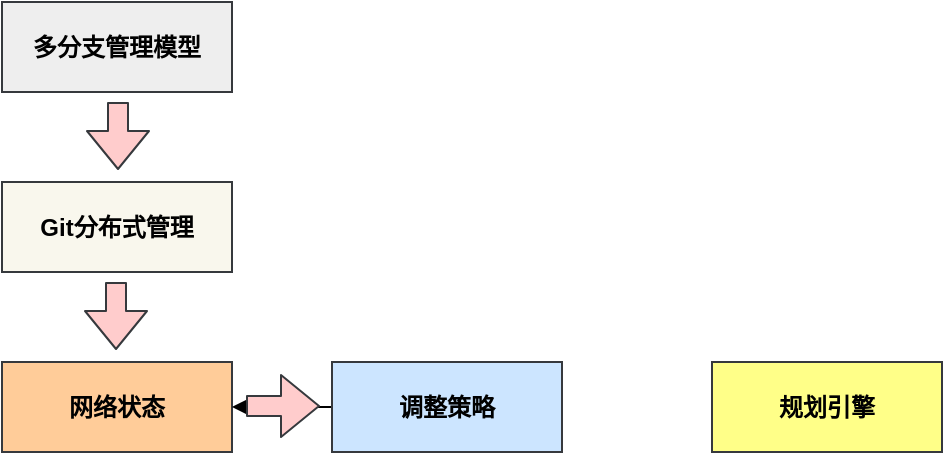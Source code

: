 <mxfile version="13.8.7" type="github">
  <diagram id="YLdbimebuqc_mkRYvjxy" name="Page-1">
    <mxGraphModel dx="1140" dy="659" grid="1" gridSize="10" guides="1" tooltips="1" connect="1" arrows="1" fold="1" page="1" pageScale="1" pageWidth="827" pageHeight="1169" math="0" shadow="0">
      <root>
        <mxCell id="0" />
        <mxCell id="1" parent="0" />
        <mxCell id="Kkjjsd-a7CD4oFcNMelb-1" value="&lt;b&gt;网络状态&lt;/b&gt;" style="rounded=0;whiteSpace=wrap;html=1;fillColor=#ffcc99;strokeColor=#36393d;" vertex="1" parent="1">
          <mxGeometry x="255" y="330" width="115" height="45" as="geometry" />
        </mxCell>
        <mxCell id="Kkjjsd-a7CD4oFcNMelb-2" value="&lt;b&gt;Git分布式管理&lt;/b&gt;" style="rounded=0;whiteSpace=wrap;html=1;fillColor=#f9f7ed;strokeColor=#36393d;" vertex="1" parent="1">
          <mxGeometry x="255" y="240" width="115" height="45" as="geometry" />
        </mxCell>
        <mxCell id="Kkjjsd-a7CD4oFcNMelb-3" value="&lt;b&gt;多分支管理模型&lt;/b&gt;" style="rounded=0;whiteSpace=wrap;html=1;fillColor=#eeeeee;strokeColor=#36393d;" vertex="1" parent="1">
          <mxGeometry x="255" y="150" width="115" height="45" as="geometry" />
        </mxCell>
        <mxCell id="Kkjjsd-a7CD4oFcNMelb-4" value="&lt;b&gt;规划引擎&lt;/b&gt;" style="rounded=0;whiteSpace=wrap;html=1;fillColor=#ffff88;strokeColor=#36393d;" vertex="1" parent="1">
          <mxGeometry x="610" y="330" width="115" height="45" as="geometry" />
        </mxCell>
        <mxCell id="Kkjjsd-a7CD4oFcNMelb-21" value="" style="edgeStyle=orthogonalEdgeStyle;rounded=0;orthogonalLoop=1;jettySize=auto;html=1;" edge="1" parent="1" source="Kkjjsd-a7CD4oFcNMelb-5" target="Kkjjsd-a7CD4oFcNMelb-1">
          <mxGeometry relative="1" as="geometry" />
        </mxCell>
        <mxCell id="Kkjjsd-a7CD4oFcNMelb-5" value="&lt;b&gt;调整策略&lt;/b&gt;" style="rounded=0;whiteSpace=wrap;html=1;fillColor=#cce5ff;strokeColor=#36393d;" vertex="1" parent="1">
          <mxGeometry x="420" y="330" width="115" height="45" as="geometry" />
        </mxCell>
        <mxCell id="Kkjjsd-a7CD4oFcNMelb-18" value="" style="shape=flexArrow;endArrow=classic;html=1;fillColor=#ffcccc;strokeColor=#36393d;" edge="1" parent="1">
          <mxGeometry width="50" height="50" relative="1" as="geometry">
            <mxPoint x="313" y="200" as="sourcePoint" />
            <mxPoint x="313" y="234" as="targetPoint" />
          </mxGeometry>
        </mxCell>
        <mxCell id="Kkjjsd-a7CD4oFcNMelb-19" value="" style="shape=flexArrow;endArrow=classic;html=1;fillColor=#ffcccc;strokeColor=#36393d;" edge="1" parent="1">
          <mxGeometry width="50" height="50" relative="1" as="geometry">
            <mxPoint x="312" y="290" as="sourcePoint" />
            <mxPoint x="312" y="324" as="targetPoint" />
          </mxGeometry>
        </mxCell>
        <mxCell id="Kkjjsd-a7CD4oFcNMelb-20" value="" style="shape=flexArrow;endArrow=classic;html=1;fillColor=#ffcccc;strokeColor=#36393d;" edge="1" parent="1">
          <mxGeometry width="50" height="50" relative="1" as="geometry">
            <mxPoint x="377" y="352" as="sourcePoint" />
            <mxPoint x="414" y="352" as="targetPoint" />
          </mxGeometry>
        </mxCell>
      </root>
    </mxGraphModel>
  </diagram>
</mxfile>
